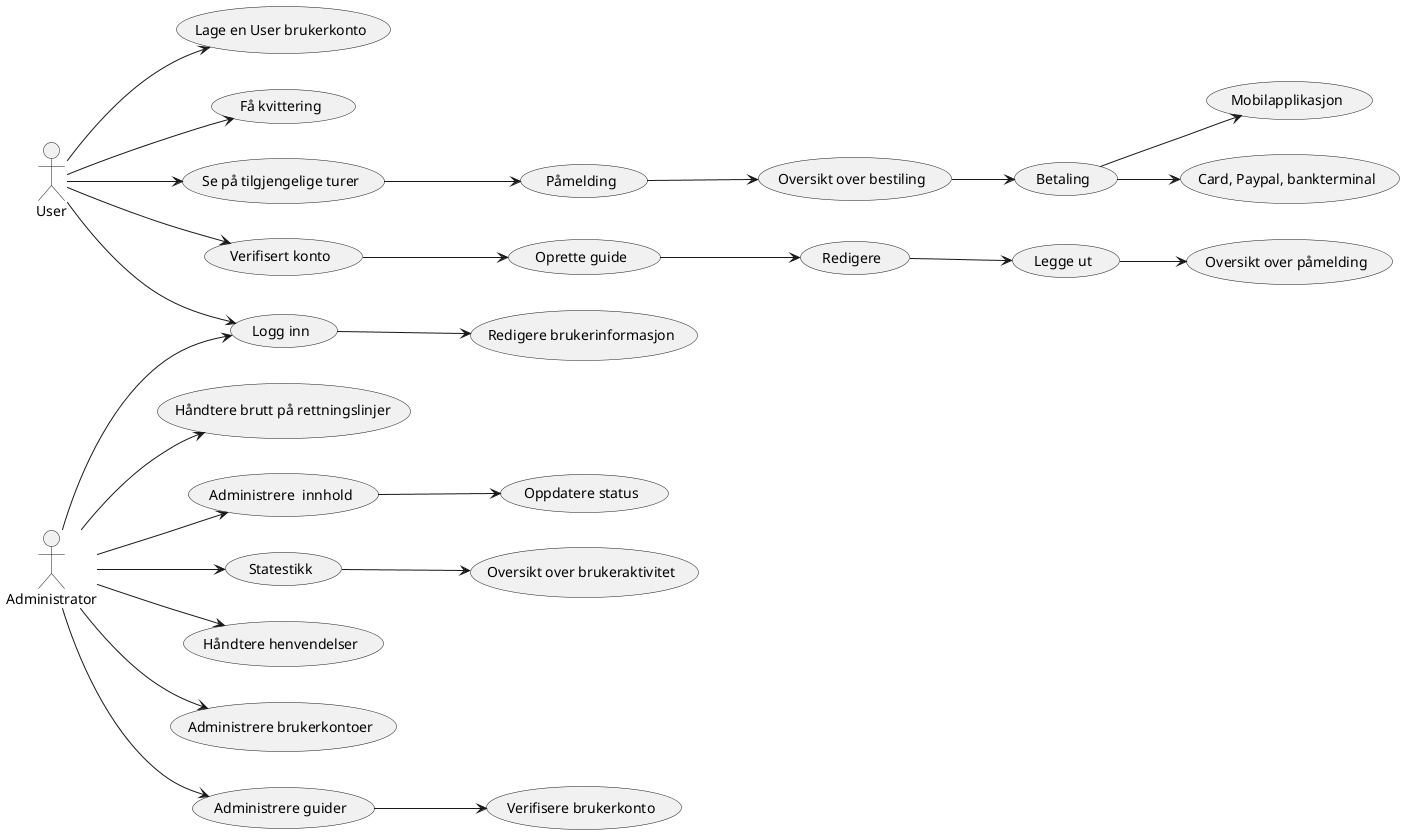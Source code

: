 @startuml
left to right direction
:User: as User
:Administrator: as Admin
Admin --> (Logg inn)
User --> (Logg inn)
Admin --> (Administrere guider)
(Administrere guider) --> (Verifisere brukerkonto)
Admin --> (Håndtere brutt på rettningslinjer)
Admin --> (Administrere  innhold)
(Administrere  innhold) --> (Oppdatere status)



Admin --> (Statestikk)
(Statestikk) --> (Oversikt over brukeraktivitet)

Admin --> (Håndtere henvendelser)
User --> (Verifisert konto)

Admin --> (Administrere brukerkontoer)
User --> (Lage en User brukerkonto)
User --> (Få kvittering)
(Logg inn) --> (Redigere brukerinformasjon)
(Verifisert konto) --> (Oprette guide)
(Oprette guide) --> (Redigere)
(Redigere) --> (Legge ut)
(Legge ut) --> (Oversikt over påmelding)
User --> (Se på tilgjengelige turer)
(Se på tilgjengelige turer) --> (Påmelding)
(Påmelding) --> (Oversikt over bestiling)
(Oversikt over bestiling) --> (Betaling)
(Betaling) --> (Card, Paypal, bankterminal)
(Betaling) --> (Mobilapplikasjon)

@enduml

